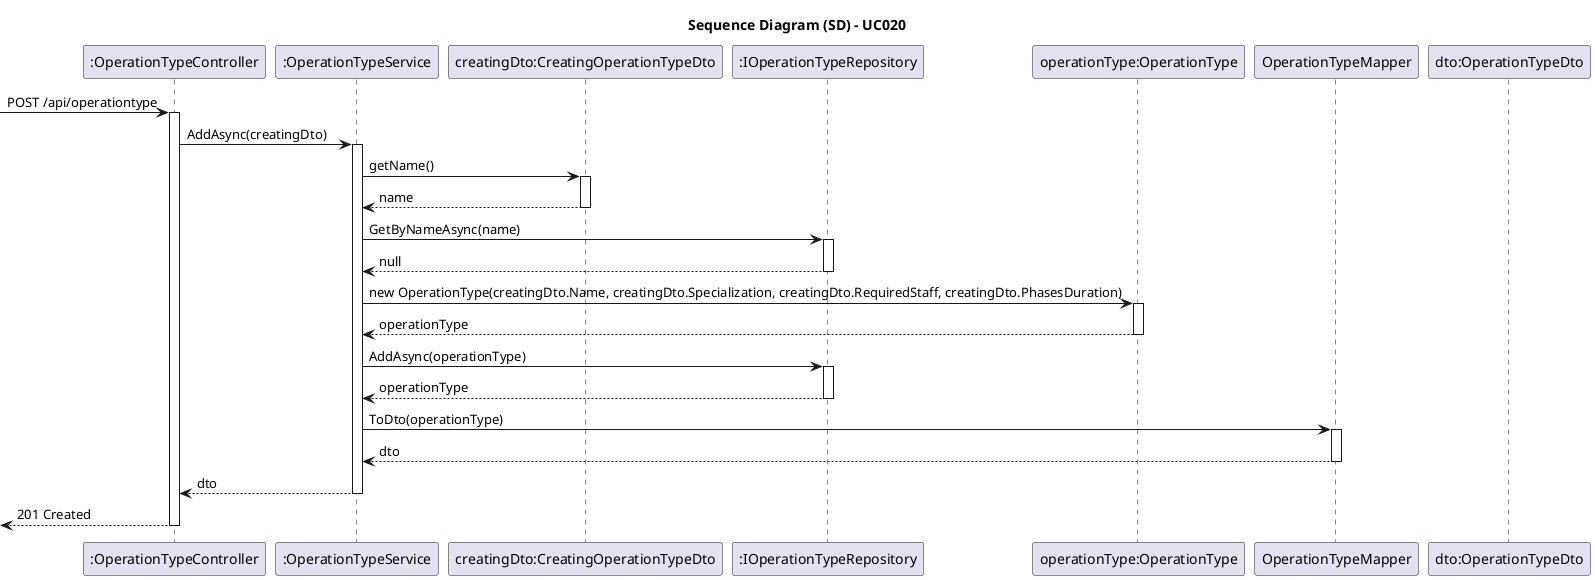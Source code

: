 @startuml uc020-sequence-diagram

skinparam packageStyle rectangle
skinparam shadowing false
skinparam linetype polyline
skinparam classAttributeIconSize 0

title Sequence Diagram (SD) - UC020

participant ":OperationTypeController" as Controller
participant ":OperationTypeService" as Service
participant "creatingDto:CreatingOperationTypeDto" as CreatingDto
participant ":IOperationTypeRepository" as IRepo
participant "operationType:OperationType" as Domain
participant "OperationTypeMapper" as Mapper
participant "dto:OperationTypeDto" as Dto

-> Controller: POST /api/operationtype

activate Controller

    Controller -> Service: AddAsync(creatingDto)

    activate Service

        Service -> CreatingDto: getName()

        activate CreatingDto

            CreatingDto --> Service: name

        deactivate CreatingDto

        Service -> IRepo: GetByNameAsync(name)

        activate IRepo

            IRepo --> Service: null

        deactivate IRepo

        Service -> Domain: new OperationType(creatingDto.Name, creatingDto.Specialization, creatingDto.RequiredStaff, creatingDto.PhasesDuration)

        activate Domain

            Domain --> Service: operationType

        deactivate Domain

        Service -> IRepo: AddAsync(operationType)

        activate IRepo

            IRepo --> Service: operationType

        deactivate IRepo

        Service -> Mapper: ToDto(operationType)

        activate Mapper

            Mapper --> Service: dto

        deactivate Mapper

        Service --> Controller: dto

    deactivate Service

    <-- Controller: 201 Created

deactivate Controller

@enduml
